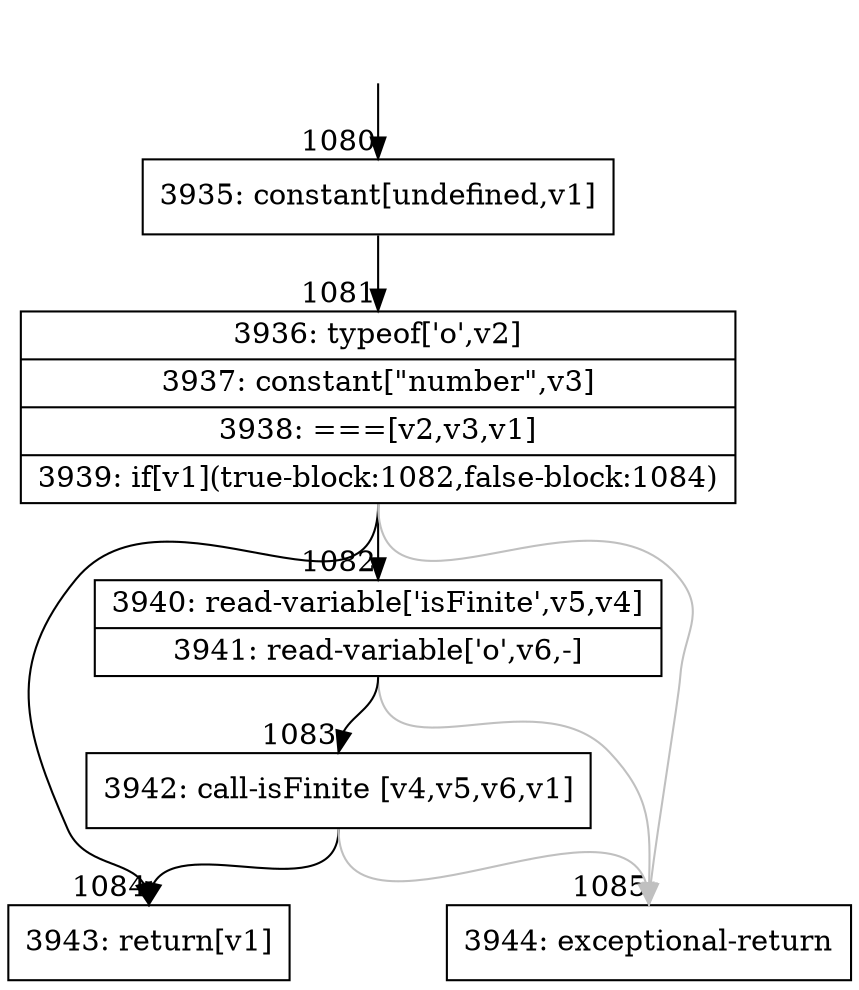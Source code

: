 digraph {
rankdir="TD"
BB_entry50[shape=none,label=""];
BB_entry50 -> BB1080 [tailport=s, headport=n, headlabel="    1080"]
BB1080 [shape=record label="{3935: constant[undefined,v1]}" ] 
BB1080 -> BB1081 [tailport=s, headport=n, headlabel="      1081"]
BB1081 [shape=record label="{3936: typeof['o',v2]|3937: constant[\"number\",v3]|3938: ===[v2,v3,v1]|3939: if[v1](true-block:1082,false-block:1084)}" ] 
BB1081 -> BB1084 [tailport=s, headport=n, headlabel="      1084"]
BB1081 -> BB1082 [tailport=s, headport=n, headlabel="      1082"]
BB1081 -> BB1085 [tailport=s, headport=n, color=gray, headlabel="      1085"]
BB1082 [shape=record label="{3940: read-variable['isFinite',v5,v4]|3941: read-variable['o',v6,-]}" ] 
BB1082 -> BB1083 [tailport=s, headport=n, headlabel="      1083"]
BB1082 -> BB1085 [tailport=s, headport=n, color=gray]
BB1083 [shape=record label="{3942: call-isFinite [v4,v5,v6,v1]}" ] 
BB1083 -> BB1084 [tailport=s, headport=n]
BB1083 -> BB1085 [tailport=s, headport=n, color=gray]
BB1084 [shape=record label="{3943: return[v1]}" ] 
BB1085 [shape=record label="{3944: exceptional-return}" ] 
//#$~ 1710
}
